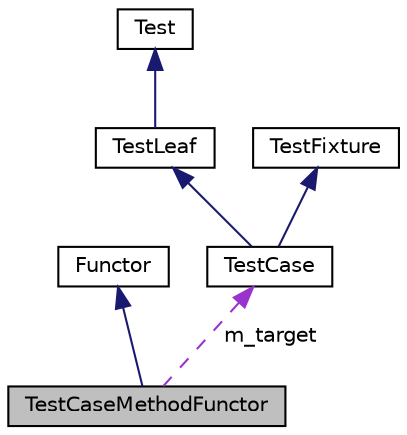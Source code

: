 digraph "TestCaseMethodFunctor"
{
  edge [fontname="Helvetica",fontsize="10",labelfontname="Helvetica",labelfontsize="10"];
  node [fontname="Helvetica",fontsize="10",shape=record];
  Node2 [label="TestCaseMethodFunctor",height=0.2,width=0.4,color="black", fillcolor="grey75", style="filled", fontcolor="black"];
  Node3 -> Node2 [dir="back",color="midnightblue",fontsize="10",style="solid",fontname="Helvetica"];
  Node3 [label="Functor",height=0.2,width=0.4,color="black", fillcolor="white", style="filled",URL="$class_functor.html"];
  Node4 -> Node2 [dir="back",color="darkorchid3",fontsize="10",style="dashed",label=" m_target" ,fontname="Helvetica"];
  Node4 [label="TestCase",height=0.2,width=0.4,color="black", fillcolor="white", style="filled",URL="$class_test_case.html",tooltip="A single test object. "];
  Node5 -> Node4 [dir="back",color="midnightblue",fontsize="10",style="solid",fontname="Helvetica"];
  Node5 [label="TestLeaf",height=0.2,width=0.4,color="black", fillcolor="white", style="filled",URL="$class_test_leaf.html",tooltip="A single test object. "];
  Node6 -> Node5 [dir="back",color="midnightblue",fontsize="10",style="solid",fontname="Helvetica"];
  Node6 [label="Test",height=0.2,width=0.4,color="black", fillcolor="white", style="filled",URL="$class_test.html",tooltip="Base class for all test objects.All test objects should be a subclass of Test. Some test objects..."];
  Node7 -> Node4 [dir="back",color="midnightblue",fontsize="10",style="solid",fontname="Helvetica"];
  Node7 [label="TestFixture",height=0.2,width=0.4,color="black", fillcolor="white", style="filled",URL="$class_test_fixture.html",tooltip="Wraps a test case with setUp and tearDown methods.A TestFixture is used to provide a common environme..."];
}

